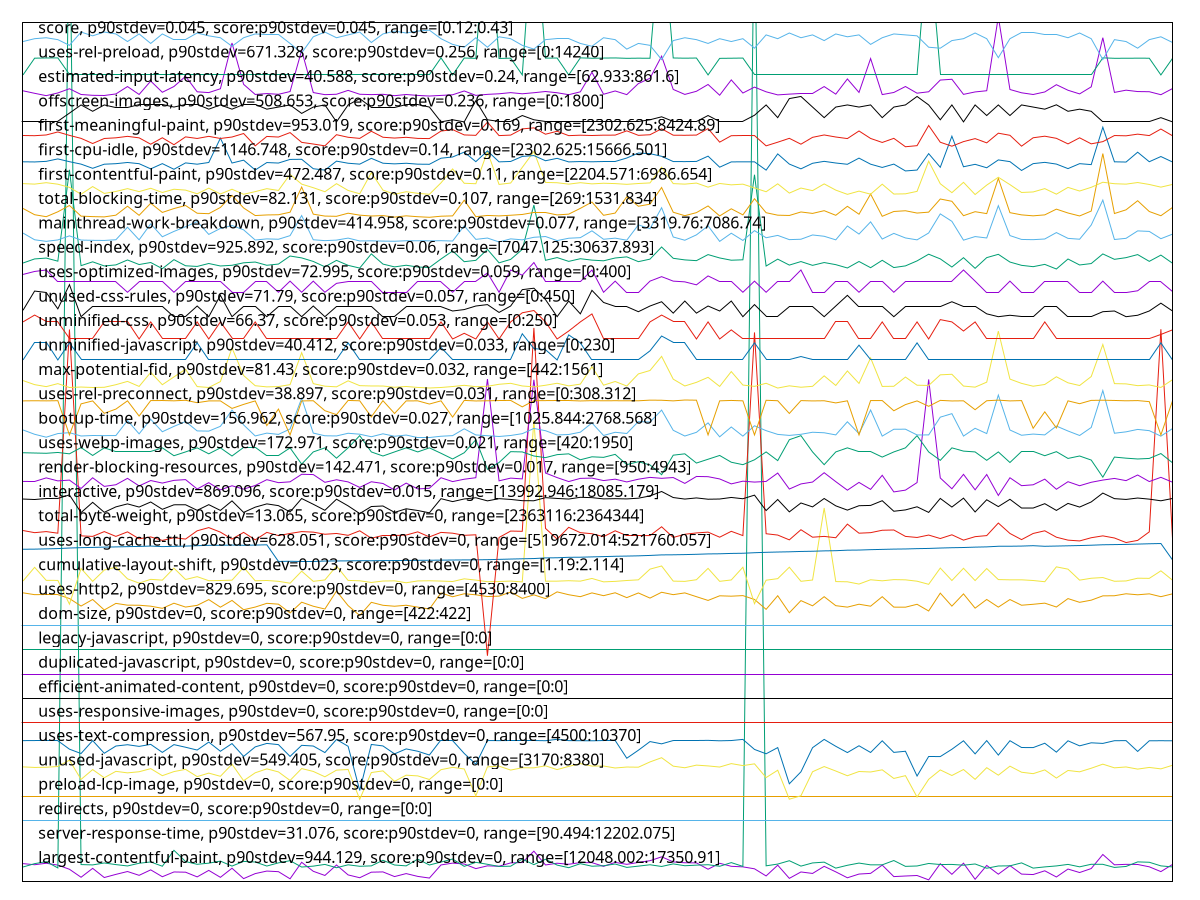 reset

$largestContentfulPaintP90Stdev944129ScoreP90Stdev0Range120480021735091 <<EOF
0 0.7327281230133238
1 0.6872736092032161
2 0.7479172475794389
3 0.6718675145477402
4 0.5011067379552574
5 0.17418708349986245
6 0.5387781281871895
7 0.1629147176066179
8 0.2918285096134223
9 0.4092249444877458
10 0.25274000233535965
11 0.4768992333502
12 0.1955030934020403
13 0.39084185185783094
14 0.3813141071221189
15 0.1889794817463808
16 0.4553466496293015
17 0.1708991947439853
18 0.5434370596874234
19 0.11815951423256088
20 0.32365832076258183
21 0.4274143256902523
22 0.40286624782088554
23 0.11073678915912222
24 0.7874393627696237
25 0.41838520236459953
26 0.24793520579802086
27 0.6766136106525309
28 0.26970564565254485
29 0.15455345014561273
30 0.3821848671234229
31 0.3929899554224807
32 0.2017834859069927
33 0.32421353825005683
34 0.20906233954292253
35 0.14142205262913077
36 0.6782972055113219
37 0.7538147582064321
38 0.7164978964359823
39 0.527791733080432
40 0.641249701197395
41 0.6253339095785506
42 0.7618826342602318
43 0.776102869422707
44 1.2421124235114394
45 0.6774576785703563
46 0.7488442713915617
47 0.7057795297193503
48 0.7754613733749398
49 0.7729089013589081
50 0.6204539100342306
51 0.7828798897381208
52 0.7028249043625987
53 0.7816341115017096
54 0.8526251963141824
55 1.0106493081101853
56 0.8033038745766374
57 0.76751887258462
58 0.7626475119718825
59 0.5026804633252047
60 0.7467303912866416
61 0.6224911473102392
62 0.5996457142513587
63 0.5201548068059596
64 0.22756792779245583
65 0.6690268566345585
66 0.12911822045604193
67 0.39082357719486716
68 0.33029601061734226
69 0.6216138527324828
70 0.39504723944998155
71 0.1526251963141827
72 0.30477716050027404
73 0.3331029988484593
74 0.6726143391074944
75 0.20088448324474495
76 0.22518912045233908
77 0.24583350880174315
78 0.06745972912994036
79 0.7300586931543278
80 0.29460603687273235
81 0.7505581025108925
82 0.09175240473995805
83 0.6585098434771166
84 0.30003782048300165
85 0.6501175644668411
86 0.30358764607468247
87 0.2849973298423194
88 0.4384052617738674
89 0.18524380837014398
90 0.5097960633053318
91 0.36730264613955343
92 0.5305226322603027
93 1.10668554162462
94 0.6838081793277655
95 0.7027523594884104
96 0.6975088602844277
97 0.601805557902519
98 0.4051303124287018
99 0.6981469229106687
EOF

$serverResponseTimeP90Stdev31076ScoreP90Stdev0Range9049412202075 <<EOF
0 0.5945388992413154
1 0.7315014974044991
2 0.8130834220684151
3 0.5560755690137099
4 40.845656961267125
5 0.6935838879275924
6 0.6795149407693335
7 0.7596127711965929
8 0.6922828097963534
9 0.6369221016904036
10 0.7475370358046056
11 0.8011108412085721
12 0.6254120524424334
13 1.2775782976174632
14 0.8177819446293094
15 0.7047279049647281
16 0.7514136496738989
17 0.8350120790629578
18 0.6318741847464399
19 0.8228764474910158
20 0.7982524623985096
21 0.6332018834021034
22 0.7635725742047121
23 0.8534201717023828
24 0.5924425329428993
25 0.6295781645148413
26 0.6998829695194999
27 0.5640916744309865
28 0.6842101357646748
29 0.6235319779049651
30 0.6399268933847999
31 0.8698683282310664
32 0.675941135365367
33 0.6403894249966727
34 0.9157953879941436
35 0.6760110142419808
36 0.7968981432184217
37 0.9220678490616268
38 0.6200247238120594
39 0.7853947491015576
40 0.7049042659390392
41 0.6166006588579798
42 0.6270492146945298
43 0.9168868294955412
44 0.6911414548116601
45 0.9117790163716227
46 0.6723839677891658
47 0.5659950419273263
48 0.7306429854918145
49 0.6264336150672172
50 0.6453774457606818
51 0.7160316451484097
52 0.5775782976174634
53 0.6294417343271665
54 0.6858606082789833
55 0.6156290097164917
56 0.7211760614934117
57 0.646106182616798
58 0.6703142220151739
59 0.6876541661120728
60 0.623202548915214
61 0.7741708704911489
62 0.6192593837348599
63 40.460597730600284
64 0.6422994476241185
65 0.7140251231199257
66 0.8512173233062694
67 0.6307195194995345
68 0.7606909024357782
69 0.7932378211100761
70 0.5479629641953949
71 0.6642513975775326
72 0.7546813190469855
73 0.6822036137361909
74 0.6827260415280184
75 0.8591835152402505
76 0.6199947757220821
77 0.6358373153201121
78 0.7383962132304009
79 0.6954639624650609
80 0.6992939904166116
81 0.6682677692000536
82 0.7180315120457876
83 0.5435772327964864
84 0.6354746106748306
85 0.6420731731665117
86 0.7631333355517107
87 0.5487216491414884
88 0.5980594635964331
89 0.6380568015439907
90 0.7005251896712368
91 0.601104186077466
92 0.7061487754558768
93 0.7034900505789967
94 0.5763604086250502
95 0.6169633635032613
96 0.8033469652602159
97 0.7886990216957276
98 0.6401564954079598
99 0.5968082989484895
EOF

$redirectsP90Stdev0ScoreP90Stdev0Range00 <<EOF
0 2.5
1 2.5
2 2.5
3 2.5
4 2.5
5 2.5
6 2.5
7 2.5
8 2.5
9 2.5
10 2.5
11 2.5
12 2.5
13 2.5
14 2.5
15 2.5
16 2.5
17 2.5
18 2.5
19 2.5
20 2.5
21 2.5
22 2.5
23 2.5
24 2.5
25 2.5
26 2.5
27 2.5
28 2.5
29 2.5
30 2.5
31 2.5
32 2.5
33 2.5
34 2.5
35 2.5
36 2.5
37 2.5
38 2.5
39 2.5
40 2.5
41 2.5
42 2.5
43 2.5
44 2.5
45 2.5
46 2.5
47 2.5
48 2.5
49 2.5
50 2.5
51 2.5
52 2.5
53 2.5
54 2.5
55 2.5
56 2.5
57 2.5
58 2.5
59 2.5
60 2.5
61 2.5
62 2.5
63 2.5
64 2.5
65 2.5
66 2.5
67 2.5
68 2.5
69 2.5
70 2.5
71 2.5
72 2.5
73 2.5
74 2.5
75 2.5
76 2.5
77 2.5
78 2.5
79 2.5
80 2.5
81 2.5
82 2.5
83 2.5
84 2.5
85 2.5
86 2.5
87 2.5
88 2.5
89 2.5
90 2.5
91 2.5
92 2.5
93 2.5
94 2.5
95 2.5
96 2.5
97 2.5
98 2.5
99 2.5
EOF

$preloadLcpImageP90Stdev0ScoreP90Stdev0Range00 <<EOF
0 3.5
1 3.5
2 3.5
3 3.5
4 3.5
5 3.5
6 3.5
7 3.5
8 3.5
9 3.5
10 3.5
11 3.5
12 3.5
13 3.5
14 3.5
15 3.5
16 3.5
17 3.5
18 3.5
19 3.5
20 3.5
21 3.5
22 3.5
23 3.5
24 3.5
25 3.5
26 3.5
27 3.5
28 3.5
29 3.5
30 3.5
31 3.5
32 3.5
33 3.5
34 3.5
35 3.5
36 3.5
37 3.5
38 3.5
39 3.5
40 3.5
41 3.5
42 3.5
43 3.5
44 3.5
45 3.5
46 3.5
47 3.5
48 3.5
49 3.5
50 3.5
51 3.5
52 3.5
53 3.5
54 3.5
55 3.5
56 3.5
57 3.5
58 3.5
59 3.5
60 3.5
61 3.5
62 3.5
63 3.5
64 3.5
65 3.5
66 3.5
67 3.5
68 3.5
69 3.5
70 3.5
71 3.5
72 3.5
73 3.5
74 3.5
75 3.5
76 3.5
77 3.5
78 3.5
79 3.5
80 3.5
81 3.5
82 3.5
83 3.5
84 3.5
85 3.5
86 3.5
87 3.5
88 3.5
89 3.5
90 3.5
91 3.5
92 3.5
93 3.5
94 3.5
95 3.5
96 3.5
97 3.5
98 3.5
99 3.5
EOF

$unusedJavascriptP90Stdev549405ScoreP90Stdev0Range31708380 <<EOF
0 4.6959672897196265
1 4.6730700934579446
2 4.67961214953271
3 4.712322429906543
4 4.970733644859813
5 4.182415887850468
6 4.584752336448599
7 4.251107476635514
8 4.512789719626168
9 4.450640186915888
10 4.496434579439253
11 4.624004672897197
12 4.336154205607476
13 4.502976635514019
14 4.594565420560748
15 4.296901869158878
16 4.4408271028037385
17 4.309985981308412
18 4.8039112149532714
19 4.130079439252336
20 4.453911214953271
21 4.614191588785047
22 4.489892523364486
23 4.139892523364486
24 4.62727570093458
25 4.509518691588785
26 4.2903598130841125
27 4.561855140186916
28 4.588023364485982
29 3.3679299065420563
30 4.4637242990654205
31 4.532415887850467
32 4.103911214953271
33 4.3557803738317755
34 4.326341121495327
35 4.179144859813084
36 4.581481308411215
37 4.676341121495327
38 4.6109205607476635
39 3.511855140186916
40 4.6959672897196265
41 4.725406542056075
42 4.5651261682243
43 4.659985981308411
44 4.656714953271028
45 4.7384906542056076
46 4.584752336448599
47 4.715593457943926
48 4.830079439252337
49 4.728677570093458
50 4.731948598130842
51 4.650172897196262
52 4.68942523364486
53 4.682883177570094
54 4.898771028037384
55 5.072135514018692
56 4.725406542056075
57 4.659985981308411
58 4.767929906542056
59 4.735219626168225
60 4.68942523364486
61 4.830079439252337
62 4.748303738317757
63 4.820266355140188
64 4.25764953271028
65 4.558584112149533
66 3.3712009345794396
67 3.511855140186916
68 4.496434579439253
69 4.709051401869159
70 4.5258738317757015
71 4.332883177570094
72 4.506247663551402
73 4.486621495327103
74 4.574939252336449
75 4.221668224299066
76 4.336154205607476
77 3.4595186915887854
78 4.1856869158878505
79 4.571668224299065
80 4.342696261682243
81 4.588023364485982
82 4.1856869158878505
83 4.663257009345795
84 4.3557803738317755
85 4.725406542056075
86 4.476808411214954
87 4.4179299065420565
88 4.571668224299065
89 4.238023364485981
90 4.548771028037383
91 4.493163551401869
92 4.640359813084112
93 4.807182242990654
94 4.656714953271028
95 4.692696261682244
96 4.604378504672898
97 4.6730700934579446
98 4.614191588785047
99 4.76138785046729
EOF

$usesTextCompressionP90Stdev56795ScoreP90Stdev0Range450010370 <<EOF
0 5.771535714285713
1 5.775107142857142
2 5.767964285714285
3 5.767964285714285
4 5.421535714285714
5 5.242964285714285
6 5.771535714285713
7 5.253678571428571
8 5.550107142857142
9 5.603678571428571
10 5.535821428571428
11 5.617964285714285
12 5.289392857142857
13 5.60725
14 5.500107142857143
15 5.385821428571428
16 5.710821428571428
17 5.335821428571428
18 5.650107142857142
19 5.125107142857143
20 5.514392857142857
21 5.6572499999999994
22 5.60725
23 5.125107142857143
24 5.578678571428571
25 5.550107142857142
26 5.2822499999999994
27 5.817964285714286
28 5.539392857142857
29 3.728678571428571
30 5.614392857142857
31 5.553678571428571
32 5.228678571428571
33 5.43225
34 5.335821428571428
35 5.18225
36 5.764392857142857
37 5.764392857142857
38 5.246535714285714
39 4.803678571428571
40 5.775107142857142
41 5.771535714285713
42 5.764392857142857
43 5.764392857142857
44 5.764392857142857
45 5.767964285714285
46 5.825107142857142
47 5.771535714285713
48 5.767964285714285
49 5.764392857142857
50 5.775107142857142
51 5.778678571428571
52 5.050107142857142
53 5.378678571428571
54 5.73225
55 5.639392857142857
56 5.775107142857142
57 5.767964285714285
58 5.767964285714285
59 5.7822499999999994
60 5.764392857142857
61 5.775107142857142
62 5.821535714285714
63 5.410821428571428
64 5.23225
65 5.485821428571429
66 4.003678571428571
67 4.492964285714285
68 5.48225
69 5.821535714285714
70 5.539392857142857
71 5.2822499999999994
72 5.560821428571428
73 5.285821428571428
74 5.764392857142857
75 5.289392857142857
76 5.335821428571428
77 4.321535714285714
78 5.121535714285714
79 5.117964285714285
80 5.417964285714286
81 5.764392857142857
82 5.228678571428571
83 5.771535714285713
84 5.178678571428571
85 5.767964285714285
86 5.489392857142857
87 5.485821428571429
88 5.664392857142857
89 5.300107142857142
90 5.764392857142857
91 5.55725
92 5.68225
93 5.6572499999999994
94 5.767964285714285
95 5.771535714285713
96 5.328678571428571
97 5.764392857142857
98 5.767964285714285
99 5.764392857142857
EOF

$usesResponsiveImagesP90Stdev0ScoreP90Stdev0Range00 <<EOF
0 6.5
1 6.5
2 6.5
3 6.5
4 6.5
5 6.5
6 6.5
7 6.5
8 6.5
9 6.5
10 6.5
11 6.5
12 6.5
13 6.5
14 6.5
15 6.5
16 6.5
17 6.5
18 6.5
19 6.5
20 6.5
21 6.5
22 6.5
23 6.5
24 6.5
25 6.5
26 6.5
27 6.5
28 6.5
29 6.5
30 6.5
31 6.5
32 6.5
33 6.5
34 6.5
35 6.5
36 6.5
37 6.5
38 6.5
39 6.5
40 6.5
41 6.5
42 6.5
43 6.5
44 6.5
45 6.5
46 6.5
47 6.5
48 6.5
49 6.5
50 6.5
51 6.5
52 6.5
53 6.5
54 6.5
55 6.5
56 6.5
57 6.5
58 6.5
59 6.5
60 6.5
61 6.5
62 6.5
63 6.5
64 6.5
65 6.5
66 6.5
67 6.5
68 6.5
69 6.5
70 6.5
71 6.5
72 6.5
73 6.5
74 6.5
75 6.5
76 6.5
77 6.5
78 6.5
79 6.5
80 6.5
81 6.5
82 6.5
83 6.5
84 6.5
85 6.5
86 6.5
87 6.5
88 6.5
89 6.5
90 6.5
91 6.5
92 6.5
93 6.5
94 6.5
95 6.5
96 6.5
97 6.5
98 6.5
99 6.5
EOF

$efficientAnimatedContentP90Stdev0ScoreP90Stdev0Range00 <<EOF
0 7.5
1 7.5
2 7.5
3 7.5
4 7.5
5 7.5
6 7.5
7 7.5
8 7.5
9 7.5
10 7.5
11 7.5
12 7.5
13 7.5
14 7.5
15 7.5
16 7.5
17 7.5
18 7.5
19 7.5
20 7.5
21 7.5
22 7.5
23 7.5
24 7.5
25 7.5
26 7.5
27 7.5
28 7.5
29 7.5
30 7.5
31 7.5
32 7.5
33 7.5
34 7.5
35 7.5
36 7.5
37 7.5
38 7.5
39 7.5
40 7.5
41 7.5
42 7.5
43 7.5
44 7.5
45 7.5
46 7.5
47 7.5
48 7.5
49 7.5
50 7.5
51 7.5
52 7.5
53 7.5
54 7.5
55 7.5
56 7.5
57 7.5
58 7.5
59 7.5
60 7.5
61 7.5
62 7.5
63 7.5
64 7.5
65 7.5
66 7.5
67 7.5
68 7.5
69 7.5
70 7.5
71 7.5
72 7.5
73 7.5
74 7.5
75 7.5
76 7.5
77 7.5
78 7.5
79 7.5
80 7.5
81 7.5
82 7.5
83 7.5
84 7.5
85 7.5
86 7.5
87 7.5
88 7.5
89 7.5
90 7.5
91 7.5
92 7.5
93 7.5
94 7.5
95 7.5
96 7.5
97 7.5
98 7.5
99 7.5
EOF

$duplicatedJavascriptP90Stdev0ScoreP90Stdev0Range00 <<EOF
0 8.5
1 8.5
2 8.5
3 8.5
4 8.5
5 8.5
6 8.5
7 8.5
8 8.5
9 8.5
10 8.5
11 8.5
12 8.5
13 8.5
14 8.5
15 8.5
16 8.5
17 8.5
18 8.5
19 8.5
20 8.5
21 8.5
22 8.5
23 8.5
24 8.5
25 8.5
26 8.5
27 8.5
28 8.5
29 8.5
30 8.5
31 8.5
32 8.5
33 8.5
34 8.5
35 8.5
36 8.5
37 8.5
38 8.5
39 8.5
40 8.5
41 8.5
42 8.5
43 8.5
44 8.5
45 8.5
46 8.5
47 8.5
48 8.5
49 8.5
50 8.5
51 8.5
52 8.5
53 8.5
54 8.5
55 8.5
56 8.5
57 8.5
58 8.5
59 8.5
60 8.5
61 8.5
62 8.5
63 8.5
64 8.5
65 8.5
66 8.5
67 8.5
68 8.5
69 8.5
70 8.5
71 8.5
72 8.5
73 8.5
74 8.5
75 8.5
76 8.5
77 8.5
78 8.5
79 8.5
80 8.5
81 8.5
82 8.5
83 8.5
84 8.5
85 8.5
86 8.5
87 8.5
88 8.5
89 8.5
90 8.5
91 8.5
92 8.5
93 8.5
94 8.5
95 8.5
96 8.5
97 8.5
98 8.5
99 8.5
EOF

$legacyJavascriptP90Stdev0ScoreP90Stdev0Range00 <<EOF
0 9.5
1 9.5
2 9.5
3 9.5
4 9.5
5 9.5
6 9.5
7 9.5
8 9.5
9 9.5
10 9.5
11 9.5
12 9.5
13 9.5
14 9.5
15 9.5
16 9.5
17 9.5
18 9.5
19 9.5
20 9.5
21 9.5
22 9.5
23 9.5
24 9.5
25 9.5
26 9.5
27 9.5
28 9.5
29 9.5
30 9.5
31 9.5
32 9.5
33 9.5
34 9.5
35 9.5
36 9.5
37 9.5
38 9.5
39 9.5
40 9.5
41 9.5
42 9.5
43 9.5
44 9.5
45 9.5
46 9.5
47 9.5
48 9.5
49 9.5
50 9.5
51 9.5
52 9.5
53 9.5
54 9.5
55 9.5
56 9.5
57 9.5
58 9.5
59 9.5
60 9.5
61 9.5
62 9.5
63 9.5
64 9.5
65 9.5
66 9.5
67 9.5
68 9.5
69 9.5
70 9.5
71 9.5
72 9.5
73 9.5
74 9.5
75 9.5
76 9.5
77 9.5
78 9.5
79 9.5
80 9.5
81 9.5
82 9.5
83 9.5
84 9.5
85 9.5
86 9.5
87 9.5
88 9.5
89 9.5
90 9.5
91 9.5
92 9.5
93 9.5
94 9.5
95 9.5
96 9.5
97 9.5
98 9.5
99 9.5
EOF

$domSizeP90Stdev0ScoreP90Stdev0Range422422 <<EOF
0 10.5
1 10.5
2 10.5
3 10.5
4 10.5
5 10.5
6 10.5
7 10.5
8 10.5
9 10.5
10 10.5
11 10.5
12 10.5
13 10.5
14 10.5
15 10.5
16 10.5
17 10.5
18 10.5
19 10.5
20 10.5
21 10.5
22 10.5
23 10.5
24 10.5
25 10.5
26 10.5
27 10.5
28 10.5
29 10.5
30 10.5
31 10.5
32 10.5
33 10.5
34 10.5
35 10.5
36 10.5
37 10.5
38 10.5
39 10.5
40 10.5
41 10.5
42 10.5
43 10.5
44 10.5
45 10.5
46 10.5
47 10.5
48 10.5
49 10.5
50 10.5
51 10.5
52 10.5
53 10.5
54 10.5
55 10.5
56 10.5
57 10.5
58 10.5
59 10.5
60 10.5
61 10.5
62 10.5
63 10.5
64 10.5
65 10.5
66 10.5
67 10.5
68 10.5
69 10.5
70 10.5
71 10.5
72 10.5
73 10.5
74 10.5
75 10.5
76 10.5
77 10.5
78 10.5
79 10.5
80 10.5
81 10.5
82 10.5
83 10.5
84 10.5
85 10.5
86 10.5
87 10.5
88 10.5
89 10.5
90 10.5
91 10.5
92 10.5
93 10.5
94 10.5
95 10.5
96 10.5
97 10.5
98 10.5
99 10.5
EOF

$usesHttp2P90Stdev829695ScoreP90Stdev0Range45308400 <<EOF
0 11.82645925925926
1 11.751274074074074
2 11.746088888888888
3 11.746088888888888
4 11.593125925925925
5 11.284607407407407
6 11.554237037037037
7 11.123866666666666
8 11.393496296296297
9 11.320903703703703
10 11.318311111111111
11 11.279422222222221
12 11.191274074074073
13 11.401274074074074
14 11.243125925925925
15 11.313125925925926
16 11.549051851851852
17 11.23794074074074
18 11.515348148148147
19 11.134237037037037
20 11.243125925925925
21 11.396088888888888
22 11.362385185185184
23 11.002014814814814
24 11.442755555555555
25 11.27682962962963
26 11.162755555555556
27 11.899051851851851
28 11.302755555555555
29 10.895718518518517
30 11.43757037037037
31 11.31571851851852
32 11.27682962962963
33 11.318311111111111
34 11.240533333333333
35 11.162755555555556
36 11.821274074074074
37 11.665718518518519
38 11.78757037037037
39 11.746088888888888
40 11.673496296296296
41 11.691644444444444
42 11.860162962962963
43 11.59831111111111
44 11.743496296296296
45 11.590533333333333
46 11.865348148148147
47 11.748681481481482
48 11.66831111111111
49 11.823866666666667
50 11.709792592592592
51 11.829051851851851
52 11.629422222222221
53 11.821274074074074
54 11.611274074074075
55 11.849792592592593
56 11.751274074074074
57 11.823866666666667
58 11.66831111111111
59 11.515348148148147
60 11.704607407407407
61 11.689051851851852
62 11.712385185185184
63 11.554237037037037
64 11.149792592592593
65 11.7072
66 11.009792592592593
67 11.50757037037037
68 11.294977777777778
69 11.66831111111111
70 11.300162962962963
71 11.240533333333333
72 11.359792592592592
73 11.279422222222221
74 11.66831111111111
75 11.240533333333333
76 11.23794074074074
77 11.357199999999999
78 11.082385185185185
79 11.813496296296297
80 11.282014814814815
81 11.782385185185184
82 11.199051851851852
83 11.554237037037037
84 11.240533333333333
85 11.551644444444443
86 11.318311111111111
87 11.357199999999999
88 11.403866666666666
89 11.245718518518519
90 11.590533333333333
91 11.43757037037037
92 11.525718518518518
93 11.702014814814815
94 11.7072
95 11.78757037037037
96 11.746088888888888
97 11.784977777777778
98 11.66831111111111
99 11.784977777777778
EOF

$cumulativeLayoutShiftP90Stdev0023ScoreP90Stdev0Range1192114 <<EOF
0 12.310071231187914
1 12.870961371561426
2 12.337853405481011
3 12.33472708037384
4 11.362530290558244
5 12.823710637792585
6 12.296553633764653
7 12.759633478948706
8 12.875863666005472
9 12.39968742882422
10 12.224764011628958
11 12.378656148990801
12 12.346606673585185
13 12.838660286681133
14 12.372579050554044
15 12.488865963055316
16 12.323564715115278
17 12.331296966674216
18 12.345198721797173
19 12.870767689751393
20 12.319449211568632
21 12.332215849782095
22 12.297676963389332
23 12.220778942058116
24 12.712952279697596
25 12.297459237176511
26 12.354200932381922
27 12.924306283584182
28 12.335346596848401
29 12.31909103287884
30 12.2515226129317
31 12.309410466125815
32 12.317794666465831
33 12.239009449706922
34 12.313521575350572
35 12.320236762490252
36 12.307558121263538
37 12.289589048129862
38 12.400206566826457
39 12.347910709333567
40 12.282863248288262
41 12.289589048129862
42 12.30765540436447
43 12.274209957916367
44 18.89435785073439
45 12.303080445445259
46 12.305052639218667
47 12.322709190390604
48 12.305209618767895
49 12.415479129280707
50 12.276032316368273
51 12.295678085856279
52 12.331390712207838
53 12.358588082405571
54 12.797245875674244
55 12.92586463725721
56 12.306124964308466
57 12.295379603614787
58 12.362908225929731
59 12.82861215839378
60 12.297429181673028
61 12.353535883546911
62 12.875590278382061
63 11.381511992333422
64 12.34373780322992
65 12.407224644348139
66 12.875389742535372
67 12.298782301167785
68 12.351327114959878
69 15.302601024137573
70 12.287507397049284
71 12.278316589907504
72 12.185596176959692
73 12.36187171870891
74 12.318437895696244
75 12.367766397512801
76 12.358429223523713
77 12.303016327037827
78 12.175389742535373
79 12.840605395954848
80 12.330799496271732
81 12.832502376941214
82 12.328919279248293
83 12.821540119152052
84 12.369338417803274
85 12.35885505818824
86 12.359578932898346
87 12.331410611023939
88 12.281709116954497
89 12.890705640189129
90 12.795910444016018
91 12.34645013623187
92 12.423707068639855
93 12.453137417650874
94 12.29976441829127
95 12.313047983527408
96 12.425537759721
97 12.41880400035296
98 12.727501409637654
99 12.345892527185173
EOF

$usesLongCacheTtlP90Stdev628051ScoreP90Stdev0Range519672014521760057 <<EOF
0 13.611636204154792
1 13.616094083766455
2 13.62694536900824
3 13.639199582706453
4 13.662413495670819
5 13.677095152214065
6 13.68699810101944
7 13.699186741064665
8 13.707603828549253
9 13.719193058032033
10 13.726936101929823
11 13.742561156837155
12 13.720333548935656
13 13.731210882898665
14 13.741302865293761
15 13.757412518919608
16 13.772052847933338
17 13.774520207999103
18 13.783245794690487
19 13.774286771211905
20 13.782202120948284
21 13.794303184123493
22 13.11223049656877
23 13.119450608757717
24 13.125417526718394
25 13.125384906774343
26 13.128791091291248
27 13.13172329009251
28 13.136470008214275
29 13.142865565717983
30 13.140628074854874
31 13.146461322601226
32 13.15037251588771
33 13.15281578674012
34 13.157260361416434
35 13.160961948285973
36 13.16572284578092
37 13.170277512391579
38 13.174892370331605
39 13.178435185674402
40 13.184446520992992
41 13.197154831725328
42 13.209698720596776
43 13.220902231054652
44 13.230622503382222
45 13.257356864545102
46 13.262689093871586
47 13.281944224374826
48 13.285592106912134
49 13.298477691513085
50 13.310319922521956
51 13.323807396434518
52 13.332156976377888
53 13.342065703274585
54 13.35828917249728
55 13.380391428727648
56 13.384419797059621
57 13.39291384500089
58 13.40492837922909
59 13.420588335634761
60 13.425998395885898
61 13.440865483387967
62 13.447638185285996
63 13.469517873410155
64 13.486374973030735
65 13.498205804085075
66 13.507129751938947
67 13.521460366190212
68 13.529922491879574
69 13.545127650162101
70 13.55218925133164
71 13.57372448929982
72 13.578913157820637
73 13.594658645343799
74 13.606100263714637
75 13.61769244199499
76 13.62359271627966
77 13.636582119737767
78 13.645083517327322
79 13.661657640209029
80 13.67434163431605
81 13.682908956103148
82 13.698448975315472
83 13.708892561015631
84 13.733984802689832
85 13.735036549978815
86 13.741738632761837
87 13.757372301111275
88 13.733107298047031
89 13.742758746381554
90 13.753064670972009
91 13.763367871475708
92 13.776915017162622
93 13.795096143200595
94 13.802548008032375
95 13.810115561724217
96 13.82327698838617
97 13.836292246249002
98 13.846461322601215
99 13.176175712425646
EOF

$totalByteWeightP90Stdev13065ScoreP90Stdev0Range23631162364344 <<EOF
0 14.378921875002561
1 14.291421875001106
2 14.335171875001834
3 14.269546875002561
4 22.61485937500038
5 14.160171875002561
6 14.138296875000378
7 14.335171875001834
8 14.138296875000378
9 14.324234375002561
10 14.03985937499965
11 14.116421875001834
12 13.974234375000378
13 14.083609375000378
14 14.028921875000378
15 14.36798437499965
16 14.499234375001834
17 14.31329687499965
18 14.028921875000378
19 14.302359375000378
20 13.996109375002561
21 14.302359375000378
22 14.171109375001834
23 14.25860937499965
24 14.335171875001834
25 14.31329687499965
26 14.225796875001834
27 14.25860937499965
28 14.182046875001106
29 14.36798437499965
30 14.061734375001834
31 14.182046875001106
32 14.182046875001106
33 14.192984375000378
34 14.324234375002561
35 14.116421875001834
36 14.302359375000378
37 14.269546875002561
38 14.182046875001106
39 14.20392187499965
40 9.249234375001834
41 14.09454687499965
42 14.357046875000378
43 14.346109375001106
44 22.68048437499965
45 14.466421875000378
46 14.028921875000378
47 14.510171875001106
48 14.291421875001106
49 14.247671875000378
50 14.127359375001106
51 14.36798437499965
52 14.192984375000378
53 14.192984375000378
54 14.171109375001834
55 14.53204687499965
56 14.09454687499965
57 14.225796875001834
58 14.280484375001834
59 14.31329687499965
60 14.105484375002561
61 14.346109375001106
62 14.171109375001834
63 22.494546875001106
64 14.247671875000378
65 14.192984375000378
66 13.996109375002561
67 14.411734375000378
68 14.105484375002561
69 14.138296875000378
70 14.083609375000378
71 14.64142187499965
72 14.269546875002561
73 14.291421875001106
74 14.389859375001834
75 14.400796875001106
76 14.138296875000378
77 14.09454687499965
78 14.192984375000378
79 14.050796875002561
80 14.20392187499965
81 13.98517187499965
82 14.127359375001106
83 14.171109375001834
84 14.685171875000378
85 14.25860937499965
86 14.007046875001834
87 14.25860937499965
88 14.36798437499965
89 14.105484375002561
90 13.98517187499965
91 13.952359375001834
92 14.083609375000378
93 14.160171875002561
94 14.072671875001106
95 13.886734375002561
96 13.974234375000378
97 14.324234375002561
98 22.62579687499965
99 14.061734375001834
EOF

$interactiveP90Stdev869096ScoreP90Stdev0015Range1399294618085179 <<EOF
0 15.668882441885154
1 15.64933637483385
2 15.690235299379122
3 15.694061119063536
4 15.837967858931082
5 15.11440405178286
6 15.533487670462272
7 15.12536825072258
8 15.347769114190909
9 15.47031626057763
10 15.340542394124325
11 15.547681499036297
12 15.247500195296293
13 15.432481989201598
14 15.435021345821779
15 15.206351376681116
16 15.438499986117872
17 15.202783733017661
18 15.593334594766501
19 15.120623797026889
20 15.336264379912183
21 15.470533358121344
22 15.398396901856197
23 15.13796785893108
24 15.689922241629157
25 15.454512751996107
26 15.207796742779637
27 15.662134529015695
28 15.388929417111552
29 15.074269937811223
30 15.361936882225606
31 15.383994920245598
32 15.122375705740541
33 15.270066745111203
34 15.199441137570936
35 15.10425247788088
36 15.683256375288172
37 15.563706301350068
38 15.671587216674453
39 15.721562276170413
40 15.593678571800416
41 15.684494250906203
42 15.652668479809233
43 15.60184567980305
44 15.598596836042294
45 15.725516631735237
46 15.692671297250108
47 15.66823766438884
48 15.740209585892982
49 15.726275368878099
50 15.674294199984036
51 15.684466754828692
52 15.673369271689957
53 15.70346168564364
54 15.795700645645129
55 15.9780478957061
56 15.730057349434919
57 15.667655056738463
58 15.71446630050452
59 15.661311192654587
60 15.669724550668661
61 15.733680537383464
62 15.680743189633333
63 15.828450240776036
64 15.19739593736384
65 15.650110240340643
66 15.143091515559183
67 15.507363084047132
68 15.347493380433708
69 15.690592527534726
70 15.390079283196346
71 15.215219910725299
72 15.395203050250462
73 15.407170469528257
74 15.600532714495433
75 15.168288744307933
76 15.223364712673087
77 15.351457232635745
78 15.121297506138896
79 15.693552496842605
80 15.340623225966645
81 15.705423293358063
82 15.139857248032287
83 15.639231952839888
84 15.359162097343372
85 15.658081342168256
86 15.301034506078636
87 15.299889609164474
88 15.478656185292326
89 15.20304080477848
90 15.489922068102562
91 15.33975770686815
92 15.549646529957158
93 15.913296620837768
94 15.684823320428212
95 15.652913404708501
96 15.710253879344751
97 15.664511780247183
98 15.596898373519462
99 15.691582496751108
EOF

$renderBlockingResourcesP90Stdev142471ScoreP90Stdev0017Range9504943 <<EOF
0 16.389696245733788
1 16.387307167235495
2 16.535430034129693
3 16.41239249146758
4 16.44464505119454
5 16.100617747440275
6 16.54020819112628
7 16.18662457337884
8 16.254713310580204
9 16.516317406143344
10 16.206931740614333
11 16.426726962457337
12 16.322802047781572
13 16.43389419795222
14 16.464952218430035
15 16.079116040955633
16 16.339525597269624
17 16.043279863481228
18 16.212904436860068
19 16.074337883959046
20 16.224849829351538
21 16.462563139931742
22 16.339525597269624
23 16.37416723549488
24 16.682358361774746
25 16.671607508532425
26 16.353860068259387
27 16.4589795221843
28 16.370583617747442
29 16.14601023890785
30 16.376556313993174
31 16.306078498293516
32 16.03969624573379
33 16.321607508532423
34 16.08269965870307
35 16.111368600682596
36 16.541402730375427
37 16.383723549488057
38 16.480481228668943
39 16.542597269624572
40 20.5849180887372
41 16.41478156996587
42 16.52587372013652
43 16.493621160409557
44 20.55266552901024
45 16.734918088737203
46 16.547375426621162
47 16.3849180887372
48 16.5151228668942
49 16.52587372013652
50 16.425532423208193
51 16.482870307167236
52 16.369389078498294
53 16.48167576791809
54 16.55573720136519
55 16.517511945392492
56 16.549764505119455
57 16.309662116040958
58 16.593962457337884
59 16.58440614334471
60 16.49242662116041
61 16.28935494880546
62 16.40044709897611
63 16.36341638225256
64 16.389696245733788
65 16.733723549488055
66 16.077921501706484
67 16.288160409556315
68 16.364610921501708
69 16.74686348122867
70 16.381334470989763
71 16.031334470989762
72 16.350276450511945
73 16.06478156996587
74 16.641744027303755
75 15.960856655290103
76 16.033723549488055
77 16.343109215017066
78 20.567
79 16.531846416382255
80 16.089866894197954
81 16.67996928327645
82 16.04686348122867
83 16.673996587030718
84 15.815122866894198
85 16.54020819112628
86 16.21648805460751
87 16.25232423208191
88 16.484064846416384
89 16.069559726962456
90 16.378945392491467
91 16.214098976109216
92 16.35505460750853
93 16.445839590443686
94 16.512733788395906
95 16.4231433447099
96 16.65368941979522
97 16.3849180887372
98 16.558126279863483
99 16.358638225255973
EOF

$usesWebpImagesP90Stdev172971ScoreP90Stdev0021Range4201950 <<EOF
0 17.565555555555555
1 17.554444444444446
2 17.543333333333333
3 17.576666666666668
4 17.52111111111111
5 17.776666666666667
6 17.454444444444444
7 17.765555555555558
8 17.59888888888889
9 17.59888888888889
10 17.59888888888889
11 17.59888888888889
12 17.765555555555558
13 17.443333333333335
14 17.59888888888889
15 17.765555555555558
16 17.52111111111111
17 17.765555555555558
18 17.432222222222222
19 17.765555555555558
20 17.765555555555558
21 17.432222222222222
22 17.432222222222222
23 17.765555555555558
24 17.09888888888889
25 17.59888888888889
26 17.765555555555558
27 17.343333333333334
28 17.765555555555558
29 18.265555555555558
30 17.59888888888889
31 17.432222222222222
32 17.59888888888889
33 17.765555555555558
34 17.59888888888889
35 17.765555555555558
36 17.543333333333333
37 17.310000000000002
38 17.565555555555555
39 18.09888888888889
40 16.887777777777778
41 17.165555555555557
42 17.61
43 17.59888888888889
44 17.432222222222222
45 17.365555555555556
46 17.48777777777778
47 17.52111111111111
48 17.276666666666667
49 17.39888888888889
50 17.37666666666667
51 17.49888888888889
52 17.076666666666668
53 17.19888888888889
54 17.065555555555555
55 16.665555555555557
56 17.465555555555557
57 17.52111111111111
58 17.143333333333334
59 17.29888888888889
60 17.454444444444444
61 17.17666666666667
62 17.076666666666668
63 17.276666666666667
64 17.59888888888889
65 17.243333333333336
66 18.09888888888889
67 18.265555555555558
68 17.59888888888889
69 17.076666666666668
70 17.59888888888889
71 17.765555555555558
72 17.59888888888889
73 17.59888888888889
74 17.387777777777778
75 17.59888888888889
76 17.765555555555558
77 18.265555555555558
78 17.59888888888889
79 17.254444444444445
80 17.765555555555558
81 17.632222222222225
82 17.59888888888889
83 17.254444444444445
84 17.59888888888889
85 17.165555555555557
86 17.59888888888889
87 17.59888888888889
88 17.443333333333335
89 17.61
90 17.332222222222224
91 17.432222222222222
92 17.265555555555558
93 16.565555555555555
94 17.387777777777778
95 17.343333333333334
96 17.310000000000002
97 17.332222222222224
98 17.532222222222224
99 17.154444444444447
EOF

$bootupTimeP90Stdev156962ScoreP90Stdev0027Range10258442768568 <<EOF
0 18.499640971181865
1 18.32177259021865
2 18.20262139457266
3 18.351007288288802
4 18.388246461734905
5 18.251011080980284
6 18.271719176480257
7 18.267033306152378
8 18.27000677627545
9 18.88569650882749
10 18.33911783260324
11 18.935480009355306
12 18.42533961655889
13 18.64601357783551
14 18.84424934418043
15 18.459977003647307
16 18.451145089412705
17 18.648557841705703
18 19.31266380950575
19 18.70642103932389
20 18.253396051808167
21 18.369348112187815
22 18.317285836193655
23 18.537703158679893
24 19.794392518283935
25 18.370210949500315
26 18.26100671938508
27 18.25359959291778
28 18.363560464983976
29 18.324923052610952
30 18.221143635547634
31 18.34130811193497
32 18.240692431684145
33 18.290144071707154
34 18.18569650882749
35 18.185842527449605
36 18.241449073635106
37 18.26670144564757
38 18.546530648107765
39 18.294613126505226
40 18.26362620496969
41 18.23125874373416
42 18.27232537500237
43 18.346741774600346
44 18.5603581691414
45 18.467808911560756
46 18.292630813089843
47 18.31312651786674
48 18.4071315368618
49 18.786399420982434
50 18.272869626230257
51 18.403799657393535
52 18.35412677703399
53 18.843337833993893
54 18.823089918393922
55 19.312517790883636
56 18.485419642349193
57 18.250480104172592
58 18.401644776515653
59 18.789018906567044
60 18.217625914196677
61 18.620455894158624
62 18.245856181138947
63 18.670562405577787
64 18.47039742349825
65 18.31684778032731
66 18.275471412587944
67 18.320679662956152
68 18.404680193932958
69 18.384065019374333
70 18.296365349970607
71 18.833718304161216
72 18.348648866301303
73 19.315199223762477
74 18.24680751458606
75 18.52835796686452
76 18.530464174868364
77 18.29411312334465
78 18.29544056536388
79 19.023418618322495
80 19.166702709878066
81 18.248050885277404
82 18.56761927698658
83 18.350794897565724
84 19.927937610225097
85 18.496884316588602
86 18.28171039007832
87 18.330600079646523
88 18.296290128256185
89 18.65872162276626
90 18.45576901244635
91 18.272405021523525
92 18.600172580104804
93 20.11350073009311
94 18.36481711009551
95 18.42178207194736
96 18.521057035758762
97 18.470167333548254
98 18.24609954550914
99 18.554760788626982
EOF

$usesRelPreconnectP90Stdev38897ScoreP90Stdev0031Range0308312 <<EOF
0 19.689979042729444
1 19.695670665790367
2 19.690582559040962
3 19.697899033709817
4 18.29436149964544
5 19.568175523773387
6 19.688632737111444
7 19.18177188409492
8 19.353397995810557
9 19.692699508564438
10 19.068956115726827
11 19.70179867756885
12 19.70467698613147
13 19.692151701450907
14 19.715336012679497
15 19.616271131365377
16 19.68831240924156
17 19.690127600590742
18 19.381099394510027
19 19.5463003786918
20 19.689013416631017
21 18.677845048859755
22 19.35449825246954
23 18.29436149964544
24 19.68786209320597
25 19.6964877340275
26 19.28774934840481
27 19.12683797244473
28 19.707870980149345
29 19.693962250385457
30 19.03357613257547
31 19.698511834887665
32 19.17442291239128
33 19.688669876576768
34 19.691483191075072
35 19.560729060965937
36 19.69191957979263
37 19.02567935377227
38 19.710015784271814
39 19.687091449300492
40 19.694315075306037
41 19.704454149339526
42 19.7088737457131
43 19.445327457341808
44 19.697982597506794
45 19.70135300398496
46 19.691520330540396
47 19.691492475941402
48 19.687091449300492
49 19.699598164248396
50 19.694212941776396
51 19.696627007022464
52 19.69399010498445
53 19.69424079637539
54 19.72066552595351
55 19.715939528991015
56 19.69057327417463
57 19.725679353772268
58 19.71852072183104
59 18.29436149964544
60 19.69184530086198
61 19.708056677475966
62 19.691928864658962
63 18.29436149964544
64 19.714212543853442
65 19.696738425418438
66 19.1750171438301
67 19.701288009920642
68 19.688382045720505
69 19.6951414284095
70 19.606642724958373
71 19.692968769688036
72 18.29436149964544
73 19.70332139564714
74 19.703767069231027
75 19.28539099235064
76 19.53714085805084
77 19.689189829091305
78 19.46772719736197
79 19.711018549835565
80 19.687091449300492
81 19.692978054554366
82 19.32843099023548
83 19.695986351245622
84 19.720526252958546
85 19.68930124748728
86 19.70197509002914
87 18.568241844249947
88 19.24086541585145
89 18.581041032466665
90 19.69155747000572
91 19.574907051859928
92 19.71013648753412
93 19.717109422148724
94 19.707508870362435
95 19.693321594608616
96 19.701928665697483
97 19.659120789485172
98 18.29436149964544
99 19.691501760807732
EOF

$maxPotentialFidP90Stdev8143ScoreP90Stdev0032Range4421561 <<EOF
0 20.521916666666666
1 20.35525000000001
2 20.274
3 20.396916666666666
4 20.238583333333334
5 20.25733333333333
6 20.238583333333334
7 20.246916666666667
8 20.353166666666667
9 20.48858333333333
10 20.282333333333334
11 20.857333333333333
12 20.353166666666667
13 20.671916666666664
14 20.984416666666664
15 20.276083333333332
16 20.238583333333334
17 20.480249999999995
18 21.859416666666664
19 20.728166666666667
20 20.3115
21 20.263583333333333
22 20.276083333333332
23 20.355249999999998
24 21.665666666666667
25 20.396916666666666
26 20.292749999999998
27 20.265666666666664
28 20.511499999999998
29 20.313583333333334
30 20.301083333333334
31 20.299
32 20.246916666666664
33 20.28025
34 20.240666666666666
35 20.21775
36 20.238583333333334
37 20.278166666666667
38 20.328166666666668
39 20.271916666666666
40 20.28858333333333
41 20.369833333333332
42 20.409416666666665
43 20.301083333333334
44 20.263583333333333
45 20.33025
46 20.4115
47 20.30525
48 20.376083333333334
49 21.090666666666657
50 20.332333333333334
51 20.484416666666675
52 20.299
53 20.794833333333333
54 20.934416666666667
55 21.513583333333333
56 20.58025
57 20.301083333333334
58 20.448999999999998
59 20.65525
60 20.282333333333334
61 20.890666666666664
62 20.338583333333332
63 20.284416666666665
64 20.411499999999997
65 20.215666666666667
66 20.307333333333332
67 20.249
68 20.2865
69 20.715666666666667
70 20.321916666666667
71 20.915666666666667
72 20.40525
73 21.451083333333333
74 20.282333333333334
75 20.28858333333333
76 20.665666666666663
77 20.332333333333334
78 20.321916666666667
79 20.75733333333333
80 20.78025
81 20.296916666666668
82 20.253166666666665
83 20.45733333333333
84 22.546916666666664
85 20.58233333333333
86 20.407333333333334
87 20.290666666666667
88 20.3615
89 20.678166666666662
90 20.43025
91 20.31983333333333
92 20.6865
93 21.999
94 20.396916666666666
95 20.386499999999998
96 20.313583333333334
97 20.34275
98 20.240666666666673
99 20.557333333333332
EOF

$unminifiedJavascriptP90Stdev40412ScoreP90Stdev0033Range0230 <<EOF
0 21.367
1 22.067
2 22.067
3 21.367
4 22.067
5 21.367
6 21.367
7 21.367
8 21.367
9 21.367
10 21.367
11 21.367
12 21.367
13 21.367
14 21.367
15 22.067
16 21.367
17 21.367
18 21.367
19 21.367
20 21.367
21 21.367
22 21.367
23 21.367
24 21.367
25 21.367
26 21.367
27 21.367
28 22.067
29 21.367
30 21.367
31 21.367
32 21.367
33 21.367
34 21.367
35 21.367
36 21.880333333333333
37 21.367
38 21.367
39 21.367
40 21.367
41 21.367
42 21.367
43 22.440333333333335
44 21.833666666666666
45 21.787000000000003
46 21.367
47 22.393666666666668
48 22.067
49 21.367
50 21.367
51 21.367
52 21.367
53 21.367
54 21.740333333333336
55 22.347
56 22.067
57 22.067
58 21.367
59 21.367
60 21.367
61 21.367
62 21.367
63 22.067
64 21.367
65 21.367
66 21.367
67 21.507
68 21.367
69 21.367
70 21.367
71 21.367
72 21.973666666666666
73 21.367
74 21.367
75 21.367
76 21.367
77 22.067
78 21.367
79 21.367
80 21.367
81 21.367
82 21.367
83 21.367
84 21.367
85 21.367
86 21.367
87 21.367
88 21.367
89 21.367
90 21.367
91 21.367
92 21.367
93 21.367
94 21.367
95 21.367
96 21.367
97 21.367
98 22.067
99 21.367
EOF

$unminifiedCssP90Stdev6637ScoreP90Stdev0053Range0250 <<EOF
0 22.9256
1 23.2056
2 22.9256
3 22.9256
4 22.2256
5 22.2256
6 22.2256
7 22.9256
8 22.9256
9 22.9256
10 22.2256
11 22.9256
12 22.2256
13 22.2256
14 22.2256
15 22.9256
16 22.2256
17 22.9256
18 22.2256
19 22.2256
20 22.9256
21 22.2256
22 22.2256
23 22.2256
24 22.2256
25 22.2256
26 22.2256
27 22.2256
28 22.9256
29 22.2256
30 22.9256
31 22.2256
32 22.2256
33 22.2256
34 22.2256
35 22.2256
36 22.9256
37 22.2256
38 22.458933333333334
39 22.2256
40 22.9256
41 22.2256
42 22.9256
43 23.298933333333334
44 23.392266666666668
45 22.9256
46 22.2256
47 22.552266666666668
48 22.9256
49 23.252266666666667
50 22.2256
51 22.2256
52 22.2256
53 22.2256
54 22.9256
55 23.2056
56 22.9256
57 22.9256
58 22.2256
59 22.9256
60 22.2256
61 22.598933333333335
62 22.2256
63 22.2256
64 22.2256
65 22.2256
66 22.2256
67 22.2256
68 22.2256
69 22.2256
70 22.9256
71 22.9256
72 22.2256
73 22.2256
74 22.9256
75 22.2256
76 22.2256
77 22.9256
78 22.2256
79 23.018933333333333
80 22.9256
81 22.552266666666668
82 22.9256
83 22.2256
84 22.2256
85 22.2256
86 22.2256
87 22.2256
88 22.9256
89 22.2256
90 22.2256
91 22.2256
92 22.2256
93 22.2256
94 22.2256
95 22.2256
96 22.2256
97 22.2256
98 22.412266666666667
99 22.598933333333335
EOF

$unusedCssRulesP90Stdev7179ScoreP90Stdev0057Range0450 <<EOF
0 23.401708333333332
1 24.189208333333333
2 24.130875
3 23.460041666666665
4 24.451708333333332
5 23.139208333333332
6 23.576708333333332
7 23.576708333333332
8 23.576708333333332
9 23.576708333333332
10 23.576708333333332
11 23.576708333333332
12 23.576708333333332
13 23.139208333333332
14 23.139208333333332
15 23.576708333333332
16 23.139208333333332
17 24.014208333333332
18 23.139208333333332
19 23.576708333333332
20 23.576708333333332
21 23.139208333333332
22 23.576708333333332
23 23.576708333333332
24 23.139208333333332
25 23.576708333333332
26 23.139208333333332
27 23.576708333333332
28 23.576708333333332
29 23.576708333333332
30 23.576708333333332
31 23.139208333333332
32 23.139208333333332
33 23.576708333333332
34 23.576708333333332
35 23.576708333333332
36 23.576708333333332
37 23.372541666666667
38 23.430875
39 23.576708333333332
40 23.635041666666666
41 23.314208333333333
42 23.576708333333332
43 24.247541666666667
44 24.305875
45 23.839208333333332
46 23.139208333333332
47 23.780874999999998
48 23.255875
49 24.218374999999998
50 23.722541666666665
51 23.576708333333332
52 23.576708333333332
53 23.343374999999998
54 23.576708333333332
55 23.751708333333333
56 23.285041666666665
57 23.780874999999998
58 23.285041666666665
59 23.576708333333332
60 23.372541666666667
61 23.780874999999998
62 23.139208333333332
63 23.635041666666666
64 23.139208333333332
65 23.139208333333332
66 23.576708333333332
67 23.576708333333332
68 23.576708333333332
69 23.139208333333332
70 23.576708333333332
71 24.014208333333332
72 23.576708333333332
73 23.576708333333332
74 23.576708333333332
75 23.139208333333332
76 23.576708333333332
77 23.576708333333332
78 23.576708333333332
79 23.576708333333332
80 23.751708333333333
81 23.576708333333332
82 23.576708333333332
83 23.255875
84 23.139208333333332
85 23.197541666666666
86 23.139208333333332
87 23.139208333333332
88 23.576708333333332
89 23.576708333333332
90 23.139208333333332
91 23.139208333333332
92 23.139208333333332
93 23.343374999999998
94 23.372541666666667
95 23.139208333333332
96 23.197541666666666
97 23.372541666666667
98 23.693375
99 23.372541666666667
EOF

$usesOptimizedImagesP90Stdev72995ScoreP90Stdev0059Range0400 <<EOF
0 24.870391304347827
1 24.99213043478261
2 25.053
3 24.596478260869564
4 24.596478260869564
5 24.596478260869564
6 24.596478260869564
7 24.596478260869564
8 24.596478260869564
9 24.13995652173913
10 24.596478260869564
11 24.596478260869564
12 24.596478260869564
13 24.13995652173913
14 24.596478260869564
15 24.596478260869564
16 24.596478260869564
17 24.596478260869564
18 24.13995652173913
19 24.13995652173913
20 24.596478260869564
21 24.596478260869564
22 24.13995652173913
23 24.596478260869564
24 24.13995652173913
25 24.596478260869564
26 24.13995652173913
27 24.50517391304348
28 24.596478260869564
29 24.596478260869564
30 24.596478260869564
31 24.13995652173913
32 24.13995652173913
33 24.13995652173913
34 24.596478260869564
35 24.596478260869564
36 24.596478260869564
37 24.13995652173913
38 24.596478260869564
39 24.596478260869564
40 24.931260869565218
41 24.13995652173913
42 25.053
43 24.83995652173913
44 25.357347826086958
45 24.596478260869564
46 24.596478260869564
47 24.596478260869564
48 24.596478260869564
49 25.053
50 24.13995652173913
51 24.596478260869564
52 24.13995652173913
53 24.13995652173913
54 24.596478260869564
55 24.779086956521738
56 24.596478260869564
57 24.56604347826087
58 24.444304347826087
59 24.809521739130435
60 24.596478260869564
61 24.596478260869564
62 24.13995652173913
63 24.596478260869564
64 24.13995652173913
65 24.596478260869564
66 24.596478260869564
67 25.053
68 24.13995652173913
69 24.13995652173913
70 24.596478260869564
71 24.596478260869564
72 24.13995652173913
73 24.596478260869564
74 24.596478260869564
75 24.13995652173913
76 24.596478260869564
77 24.596478260869564
78 24.596478260869564
79 24.596478260869564
80 24.596478260869564
81 25.053
82 24.596478260869564
83 24.13995652173913
84 24.13995652173913
85 24.596478260869564
86 24.13995652173913
87 24.13995652173913
88 24.596478260869564
89 24.596478260869564
90 24.596478260869564
91 24.13995652173913
92 24.13995652173913
93 24.596478260869564
94 24.13995652173913
95 24.13995652173913
96 24.20082608695652
97 24.596478260869564
98 24.596478260869564
99 24.170391304347824
EOF

$speedIndexP90Stdev925892ScoreP90Stdev006Range704712530637893 <<EOF
0 25.338185157021417
1 25.505549454901825
2 25.54101827529649
3 25.41409970680657
4 29.15594146103646
5 25.230453734683316
6 25.38688250103794
7 25.218150775396033
8 25.260713806723377
9 25.462915321918572
10 25.276061532464027
11 25.35895774453054
12 25.10682808124554
13 25.476619229712078
14 25.225281317308262
15 25.19853662044952
16 25.31844859395021
17 25.21681753784297
18 25.24499773723601
19 25.34675720734693
20 25.37775138146734
21 25.245635581357
22 25.295468168811574
23 25.624735370539444
24 25.547699828473114
25 25.40290197080591
26 25.18322344345207
27 25.446956709952456
28 25.24246344763366
29 25.130762593277865
30 25.71252329090426
31 25.294527937579627
32 25.17948455322627
33 25.24696691142436
34 25.17364931022461
35 25.15339099506576
36 25.502871592932827
37 25.830762593277864
38 25.392454301397244
39 25.44795720255439
40 25.895251501111513
41 25.346139232425976
42 25.4865000157956
43 25.89452549863298
44 27.712022092140813
45 25.449615672168452
46 25.560747286495694
47 25.40531314878752
48 25.514538831989043
49 25.45682289608636
50 25.42866479152925
51 25.543794154843344
52 25.590474633694978
53 25.393729925309167
54 25.497487139097824
55 25.994932833078728
56 25.53151361921394
57 25.465982583615578
58 25.434951226430776
59 25.683266029719853
60 25.545672557000138
61 25.453061087746036
62 25.46996600653639
63 28.954031054622053
64 25.214664749042893
65 25.49756258840138
66 25.2530927606014
67 25.39790516389936
68 25.242256326712294
69 25.35752110185471
70 25.271207535348886
71 25.13486587038587
72 25.40103494135105
73 25.14651211190486
74 25.449260891720645
75 25.152264212716716
76 25.22044075436876
77 25.42523605063549
78 25.69932677863573
79 25.50769321870585
80 25.173595921448435
81 25.5566109204577
82 25.120337510964948
83 25.55873519165677
84 25.69436730912391
85 25.377784297634893
86 25.243174562071523
87 25.188413991130357
88 25.282200595797647
89 25.09287176109529
90 25.50234116691945
91 25.258001292349444
92 25.315786938219343
93 25.71062227568703
94 25.489194706397793
95 25.558113103459394
96 25.68348444724571
97 25.406367370583435
98 25.662563577842008
99 25.330181204291122
EOF

$mainthreadWorkBreakdownP90Stdev414958ScoreP90Stdev0077Range331976708674 <<EOF
0 26.56533723856996
1 26.29071954136679
2 26.22584402566472
3 26.28361905592358
4 26.450563366607234
5 26.27795615914208
6 26.268086174629413
7 26.26305552533285
8 26.291021999817797
9 26.804423355935292
10 26.28848754376147
11 26.942045595221057
12 26.41337737548317
13 26.632728989939743
14 26.824447563023025
15 27.037374668454003
16 26.510413699129327
17 26.75561093483608
18 26.873640790244288
19 26.697121665343523
20 26.27977090984812
21 26.326888834806148
22 26.31167481031274
23 26.45916703411117
24 27.282019826385724
25 26.29064483777347
26 26.255218936189596
27 26.276533146791262
28 26.358867438864092
29 26.242049239298776
30 26.24743883025105
31 26.235652060856097
32 26.22901619532257
33 26.251170365839375
34 26.250222905631404
35 26.247579127243384
36 26.252387487798845
37 26.239432791493684
38 26.86127643453024
39 26.306970305972385
40 26.36098647006
41 26.200887559378945
42 26.327756125304216
43 26.287833431810196
44 26.392212572068143
45 26.42341134349337
46 26.256692965628538
47 26.353527042961073
48 26.376686978929424
49 26.65693659825345
50 26.311394216328072
51 26.357143790101123
52 26.273373731405442
53 26.900887559378944
54 26.74372941942033
55 27.60342930359072
56 26.404197943699
57 26.271440548173405
58 26.491653987011464
59 26.860636898889858
60 26.224244275544333
61 26.559029340031493
62 26.262521667946434
63 26.665037383031613
64 26.37388650519932
65 26.469299392219895
66 26.296258539505708
67 26.312088413134298
68 26.487456009474602
69 26.433973702773404
70 26.28772957559509
71 26.85425976287466
72 26.524264838554345
73 27.024443658654036
74 26.32058640238427
75 26.55183593060635
76 26.365301058083997
77 26.28713923500397
78 26.56835271288572
79 27.351058700886295
80 27.045783377799758
81 26.274310259380247
82 26.421401634629152
83 26.364466564285436
84 27.686827666358656
85 26.462051321628902
86 26.303783560003644
87 26.294833705116027
88 26.322470390567045
89 26.585017080312873
90 26.3478441037521
91 26.313210789072972
92 26.893752455197365
93 27.916783546989084
94 26.301690037351797
95 26.349882965238102
96 26.65414887879537
97 26.6329439905254
98 26.33463978812291
99 26.52071550685217
EOF

$totalBlockingTimeP90Stdev82131ScoreP90Stdev0107Range2691531834 <<EOF
0 27.57419581240768
1 27.316736432791732
2 27.236086506646974
3 27.43667734859675
4 27.69542299113737
5 27.258833921713443
6 27.23918842688331
7 27.227814719350075
8 27.29812491137371
9 27.66518547267356
10 27.291921070901033
11 27.787194335302807
12 27.410828013293944
13 27.56953466026588
14 27.695170701624814
15 27.37774086410635
16 27.35912934268833
17 27.614520775480056
18 28.110828013293943
19 27.593841307237817
20 27.282615310192025
21 27.307430672082717
22 27.315702459379615
23 27.419099800590843
24 28.450119150664698
25 27.339483847858197
26 27.260901868537665
27 27.251596107828657
28 27.378774837518463
29 27.299158884785818
30 27.264003788774
31 27.280547363367802
32 27.218508958641063
33 27.27124160265879
34 27.23505253323486
35 27.211271144756278
36 27.255732001477107
37 27.269173655834564
38 27.911271144756277
39 27.236086506646974
40 27.286751203840474
41 27.26813968242245
42 27.295022991137373
43 27.32707616691285
44 27.388080598227475
45 27.388080598227475
46 27.308742784342687
47 27.34057262186115
48 27.577297732644016
49 27.835390937961595
50 27.292955044313146
51 27.38394470457903
52 28.04982358197932
53 27.664151499261447
54 27.748937319054654
55 28.432393744460857
56 27.41806582717873
57 27.277445443131462
58 27.402556225997046
59 27.676559180206795
60 27.26710570901034
61 27.55972018463811
62 27.310532592319056
63 27.97180822008863
64 27.399454305760706
65 27.29812491137371
66 27.28571723042836
67 27.429439534711964
68 27.370503050221565
69 27.48217217872969
70 27.292955044313146
71 27.66104957902511
72 27.337415901033975
73 28.16356065731167
74 27.252630081240767
75 27.449085029542097
76 27.47907025849335
77 27.38497867799114
78 27.42220172082718
79 27.96070127769572
80 27.866875428360412
81 27.27641146971935
82 27.4408132422452
83 27.362231262924666
84 28.804720332348598
85 27.40096080502216
86 27.310532592319056
87 27.27124160265879
88 27.310532592319056
89 27.545244556868536
90 27.387046624815362
91 27.266071735598228
92 27.466662577548007
93 29.822744704579026
94 27.366367156573116
95 27.51754337518464
96 27.890123286558346
97 27.448051056129984
98 27.275377496307243
99 27.613486802067946
EOF

$firstContentfulPaintP90Stdev472487ScoreP90Stdev011Range22045716986654 <<EOF
0 28.590515571507847
1 28.570975242724703
2 28.62919065075402
3 28.567742404089568
4 28.43819549459163
5 28.157467516502436
6 28.470319986664908
7 28.188657815460548
8 28.270044233401983
9 28.38604755296607
10 28.263346849716314
11 28.400290498431914
12 28.228395465700686
13 28.36015187453016
14 28.325109686649043
15 28.17483573578101
16 28.405271081244855
17 28.16623902255993
18 28.361094171844275
19 28.15389209127538
20 28.26307185951108
21 28.384072154472346
22 28.310747940994062
23 28.969228472103268
24 28.56968906951429
25 28.424038011587424
26 28.258287435149963
27 28.58893377922215
28 28.311284475801727
29 28.174405292305035
30 29.038171260931787
31 28.325719159247246
32 28.154840282552367
33 28.259162688636412
34 28.19353101763742
35 28.153257937707654
36 28.62250597592579
37 29.192796061517186
38 28.604962227065446
39 28.58701142639427
40 29.8997017599531
41 28.557508274308187
42 28.615456980517557
43 29.25532934990905
44 29.905457214697332
45 28.6393089273277
46 28.626850194934928
47 28.569731432372432
48 28.629321238868894
49 28.58030041291946
50 28.606371805123484
51 28.592037134860448
52 28.56127875286903
53 28.595626742435662
54 28.619479057618484
55 29.261252782595125
56 28.59122487310219
57 28.570036260764702
58 28.613315814318067
59 28.446088247622217
60 28.597032636766908
61 28.540716189900326
62 28.568796318325568
63 28.41381511717277
64 28.25809661810199
65 28.582899097986868
66 28.20290997024338
67 28.40987426624767
68 28.303090025546645
69 28.57910375427016
70 28.324895662122263
71 28.151269830356487
72 28.283563326552645
73 28.15781562868455
74 28.567671123976087
75 28.163856940628058
76 28.172805818130723
77 28.27358079531135
78 29.508346861556863
79 28.586099335639872
80 28.220180202389212
81 28.64370582363
82 28.143868670666667
83 28.530284980735424
84 28.851269830356486
85 28.549952398092987
86 28.227660193832442
87 28.249434518730304
88 28.386222714175165
89 28.15866012305226
90 28.43638844241243
91 28.287382061934498
92 28.439388469514135
93 28.647438728177537
94 28.587066129737174
95 28.56966107319065
96 28.63572189836124
97 28.556106800449097
98 28.446780419886966
99 28.557410471361784
EOF

$firstCpuIdleP90Stdev1146748ScoreP90Stdev014Range230262515666501 <<EOF
0 29.485224079517188
1 29.478812458769852
2 29.50291896818478
3 29.60341061916341
4 29.489538203190598
5 29.389798649469746
6 29.21821514757857
7 29.38620888423321
8 29.40768596783216
9 29.45712632898433
10 29.407302716490108
11 29.194951389104254
12 29.409838875545923
13 29.17840699148462
14 29.43962695210277
15 29.386546172215006
16 29.456979326633903
17 30.453406953197774
18 29.434655672981318
19 29.551777417115677
20 29.148377037769592
21 29.45401944703838
22 29.433724479423308
23 29.582164022385555
24 29.587529876184163
25 29.20131202134262
26 29.144006900438498
27 29.511812141371887
28 29.426118146319315
29 29.389137205894798
30 29.626386269111357
31 29.426842236748254
32 29.4000716614922
33 29.425028694077753
34 29.388137469308305
35 29.38288746193809
36 29.632461941916556
37 29.682038250091985
38 29.881237490251213
39 29.49046691767524
40 29.930797382940835
41 29.48210728127777
42 29.498634727395732
43 29.704987166248767
44 29.740145049721214
45 29.52798735806587
46 29.626566705451243
47 29.480671763794657
48 29.495502585702237
49 29.485121499481405
50 29.496478469582822
51 29.497888928324343
52 29.640302178942772
53 29.8440069004385
54 29.818443365903953
55 29.70964018595156
56 29.49544121188592
57 29.492307730152767
58 29.49962977384342
59 29.716127183929633
60 29.264175760750085
61 29.4803186633449
62 29.48479151471574
63 29.483759885185403
64 29.14363463742164
65 29.808463822566498
66 29.39115021346832
67 29.1960256318957
68 29.424036930727226
69 29.503136925635076
70 29.435279595445856
71 29.382989036944128
72 29.635930634570038
73 29.38679742965079
74 29.25342783867301
75 29.390505520389087
76 29.110389593558313
77 29.146780782529557
78 29.81915526197201
79 29.260667536926707
80 30.532537769017747
81 29.281623211094917
82 29.381484842428566
83 29.24049779601763
84 29.562128620452146
85 29.491869135172863
86 29.129808108235387
87 29.409670633566922
88 29.46199898118699
89 29.39133547395097
90 29.2057377703195
91 29.408466674936626
92 29.36977986402809
93 30.901201975371603
94 29.48425261776747
95 29.474785036581167
96 29.877944878808727
97 29.487340471150286
98 29.70061086473525
99 29.47652916519741
EOF

$firstMeaningfulPaintP90Stdev953019ScoreP90Stdev0169Range2302625842489 <<EOF
0 30.562206278679174
1 30.554323319355817
2 30.58396178997573
3 30.70751426262166
4 30.567510407350152
5 30.444882623222764
6 30.233924143414217
7 30.44046907874545
8 30.466874722975913
9 30.527660657024878
10 30.466403523125038
11 30.205321818200648
12 30.46952167990043
13 30.18498081261027
14 30.506145523554345
15 30.440883767565257
16 30.527479920578582
17 30.4404902497877
18 30.50003343541879
19 30.644032274600775
20 30.138513669973698
21 30.52384080788415
22 30.49888855158532
23 30.681391997322493
24 30.28133269722138
25 30.213142088173214
26 30.13868040222862
27 30.594895768333487
28 30.489536717342226
29 30.444069391592024
30 30.735762364171112
31 30.49042697202551
32 30.457513085798855
33 30.488197257626283
34 30.442840235477536
35 30.436385456541345
36 30.743232282226586
37 30.80418536041846
38 30.585846589379223
39 30.568652243212558
40 31.110029733134247
41 30.55837423765419
42 30.578694401712703
43 30.832400593306986
44 30.875626507039286
45 30.614782873368217
46 30.735984207037966
47 30.55660929765332
48 30.574843496218165
49 30.562080158579228
50 30.576043325908365
51 30.577777456688214
52 30.75287169665839
53 30.56861649133576
54 30.593263538640272
55 30.838121387860085
56 30.574768038339947
57 30.570915485293483
58 30.57991779139545
59 30.846097021979286
60 30.29043179699901
61 30.554124377460738
62 30.56167444891742
63 30.560406081067086
64 30.138842191827766
65 30.287735166383914
66 30.446544344095457
67 30.206642578202228
68 30.486977904445755
69 30.584229764296516
70 30.500800535595594
71 30.436510340977346
72 30.747496970387374
73 30.441192683551407
74 30.277217442020294
75 30.445751706863796
76 30.101354783831773
77 30.146097021979283
78 30.972767980910994
79 30.2861185060564
80 30.124355350118908
81 30.311883087832406
82 30.434660963940267
83 30.26132021348507
84 30.65675887183176
85 30.570376241548058
86 30.125229458793314
87 30.469314829756108
88 30.533651485338673
89 30.446772118149244
90 30.218583457919642
91 30.467834586728074
92 30.22058424497873
93 30.310422285917102
94 30.561011885910325
95 30.54937168441943
96 30.617446223434403
97 30.559198343127637
98 30.827020018226634
99 30.551516055628884
EOF

$offscreenImagesP90Stdev508653ScoreP90Stdev0236Range01800 <<EOF
0 31.12014876033058
1 31.12014876033058
2 31.12014876033058
3 31.12014876033058
4 31.478826446280994
5 31.814363636363638
6 31.55403305785124
7 31.814363636363638
8 31.727586776859503
9 31.727586776859503
10 31.814363636363638
11 31.814363636363638
12 31.814363636363638
13 31.727586776859503
14 31.814363636363638
15 31.814363636363638
16 31.640809917355373
17 31.814363636363638
18 31.640809917355373
19 31.814363636363638
20 31.814363636363638
21 31.640809917355373
22 31.727586776859503
23 31.814363636363638
24 31.46725619834711
25 31.727586776859503
26 31.814363636363638
27 31.12014876033058
28 31.814363636363638
29 32.07469421487603
30 31.727586776859503
31 31.727586776859503
32 31.727586776859503
33 31.814363636363638
34 31.814363636363638
35 31.727586776859503
36 31.12014876033058
37 31.20692561983471
38 31.12014876033058
39 31.987917355371902
40 31.20692561983471
41 31.12014876033058
42 31.12014876033058
43 31.380479338842974
44 31.20692561983471
45 31.12014876033058
46 31.12014876033058
47 31.12014876033058
48 31.12014876033058
49 31.12014876033058
50 31.12014876033058
51 31.12014876033058
52 31.12014876033058
53 31.12014876033058
54 31.20692561983471
55 31.328413223140497
56 31.12014876033058
57 31.12014876033058
58 31.12014876033058
59 31.380479338842974
60 31.12014876033058
61 31.12014876033058
62 31.12014876033058
63 31.39204958677686
64 31.814363636363638
65 31.293702479338844
66 32.07469421487603
67 32.16147107438017
68 31.727586776859503
69 31.293702479338844
70 31.727586776859503
71 31.814363636363638
72 31.727586776859503
73 31.814363636363638
74 31.293702479338844
75 31.727586776859503
76 31.814363636363638
77 32.16147107438017
78 31.814363636363638
79 31.20692561983471
80 31.814363636363638
81 31.12014876033058
82 31.814363636363638
83 31.380479338842974
84 31.814363636363638
85 31.380479338842974
86 31.814363636363638
87 31.727586776859503
88 31.640809917355373
89 31.82014876033058
90 31.55403305785124
91 31.640809917355373
92 31.55403305785124
93 31.12014876033058
94 31.12014876033058
95 31.12014876033058
96 31.12014876033058
97 31.12014876033058
98 31.293702479338844
99 31.12014876033058
EOF

$estimatedInputLatencyP90Stdev40588ScoreP90Stdev024Range629338616 <<EOF
0 32.393241873065016
1 32.29084249226007
2 32.194944659442726
3 32.3054709752322
4 32.478303792569655
5 32.242080882352944
6 32.208489551083595
7 32.201446207430344
8 32.2648363003096
9 32.56715828173375
10 32.24316447368421
11 32.7914616873065
12 32.33310255417957
13 32.56878366873065
14 32.986508126934986
15 32.352607198142415
16 32.32009945820433
17 32.47776199690402
18 34.35183320433436
19 32.65817995356037
20 32.24370626934984
21 32.28000657894737
22 32.25020781733746
23 32.36235952012384
24 34.04951122291022
25 32.32172484520124
26 32.235579334365326
27 32.25183320433437
28 32.41112113003096
29 32.25183320433437
30 32.23720472136223
31 32.25020781733746
32 32.19331927244582
33 32.242080882352944
34 32.204155185758516
35 32.17923258513932
36 32.20469698142415
37 32.23016137770898
38 32.3867403250774
39 32.206322368421056
40 32.24749883900929
41 32.271337848297215
42 32.31847407120743
43 32.271337848297215
44 32.31468150154799
45 32.36452670278638
46 32.31359791021672
47 32.23395394736842
48 32.35098181114551
49 33.152297600619185
50 32.25183320433437
51 32.386740325077405
52 32.23666292569659
53 32.690687693498454
54 32.90848955108359
55 33.81220472136223
56 32.45013041795666
57 32.24533165634675
58 32.37373722910217
59 32.65330379256966
60 32.21282391640867
61 32.84022329721362
62 32.30222020123839
63 32.54440286377709
64 32.352607198142415
65 32.2258270123839
66 32.25725116099071
67 32.28542453560372
68 32.28542453560372
69 32.56715828173375
70 32.25670936532508
71 32.87923258513932
72 32.32660100619195
73 33.714681501547986
74 32.23883010835913
75 32.324975619195044
76 32.568783668730646
77 32.29571865325077
78 32.35369078947368
79 32.83372174922601
80 32.866229489164084
81 32.24749883900929
82 32.34691834365325
83 32.39649264705882
84 35.42458862229102
85 32.44687964396285
86 32.311972523219815
87 32.242080882352944
88 32.3461056501548
89 32.643551470588235
90 32.415997291021675
91 32.2664616873065
92 32.55578057275542
93 34.569635061919506
94 32.32822639318886
95 32.41924806501548
96 32.36235952012384
97 32.35585797213622
98 32.233412151702794
99 32.48426354489164
EOF

$usesRelPreloadP90Stdev671328ScoreP90Stdev0256Range014240 <<EOF
0 33.04342798634812
1 33.72957133105802
2 33.73912764505119
3 33.74199453924914
4 33.04342798634812
5 33.04342798634812
6 33.04342798634812
7 33.04342798634812
8 33.04342798634812
9 33.04342798634812
10 33.04342798634812
11 33.04342798634812
12 33.04342798634812
13 33.04342798634812
14 33.04342798634812
15 33.04342798634812
16 33.04342798634812
17 33.04342798634812
18 33.04342798634812
19 33.04342798634812
20 33.04342798634812
21 33.04342798634812
22 33.04342798634812
23 33.04342798634812
24 33.04342798634812
25 33.04342798634812
26 33.04342798634812
27 33.04342798634812
28 33.04342798634812
29 33.04342798634812
30 33.04342798634812
31 33.04342798634812
32 33.04342798634812
33 33.04342798634812
34 33.04342798634812
35 33.04342798634812
36 33.74295017064846
37 33.04342798634812
38 33.73578293515358
39 33.72335972696246
40 39.84752354948805
41 33.71762593856655
42 33.73100477815699
43 33.04342798634812
44 39.84656791808874
45 33.731960409556315
46 33.73626075085324
47 33.04342798634812
48 33.74295017064846
49 33.72766006825938
50 33.734349488054605
51 33.74008327645051
52 33.72431535836177
53 33.73004914675768
54 33.72622662116041
55 39.33578293515358
56 33.73817201365188
57 33.72909351535836
58 33.73626075085324
59 33.04342798634812
60 33.722881911262796
61 33.72813788395904
62 33.734827303754265
63 33.04342798634812
64 33.04342798634812
65 33.04342798634812
66 33.04342798634812
67 33.04342798634812
68 33.04342798634812
69 33.04342798634812
70 33.04342798634812
71 33.04342798634812
72 33.04342798634812
73 33.04342798634812
74 33.04342798634812
75 33.04342798634812
76 33.04342798634812
77 33.04342798634812
78 38.83885460750853
79 33.04342798634812
80 33.04342798634812
81 33.04342798634812
82 33.04342798634812
83 33.04342798634812
84 33.04342798634812
85 33.04342798634812
86 33.04342798634812
87 33.04342798634812
88 33.04342798634812
89 33.04342798634812
90 33.04342798634812
91 33.04342798634812
92 33.04342798634812
93 33.743427986348124
94 33.72527098976109
95 33.72718225255972
96 33.73004914675768
97 33.728615699658704
98 33.04342798634812
99 33.722404095563135
EOF

$scoreP90Stdev0045ScoreP90Stdev0045Range012043 <<EOF
0 34.411722222222224
1 34.52838888888889
2 34.56727777777778
3 34.4895
4 34.256166666666665
5 34.80061111111111
6 34.64505555555556
7 34.80061111111111
8 34.722833333333334
9 34.411722222222224
10 34.722833333333334
11 34.33394444444445
12 34.722833333333334
13 34.4895
14 34.4895
15 34.761722222222225
16 34.64505555555556
17 34.56727777777778
18 34.21727777777778
19 34.56727777777778
20 34.722833333333334
21 34.68394444444444
22 34.68394444444444
23 34.33394444444445
24 33.945055555555555
25 34.60616666666667
26 34.80061111111111
27 34.56727777777778
28 34.68394444444444
29 34.80061111111111
30 34.37283333333333
31 34.722833333333334
32 34.8395
33 34.761722222222225
34 34.8395
35 34.87838888888889
36 34.52838888888889
37 34.29505555555556
38 34.17838888888889
39 34.56727777777778
40 34.17838888888889
41 34.60616666666667
42 34.52838888888889
43 34.256166666666665
44 34.100611111111114
45 34.4895
46 34.52838888888889
47 34.52838888888889
48 34.33394444444445
49 34.21727777777778
50 34.56727777777778
51 34.4895
52 34.100611111111114
53 34.33394444444445
54 34.256166666666665
55 33.67283333333334
56 34.450611111111115
57 34.56727777777778
58 34.4895
59 34.33394444444445
60 34.52838888888889
61 34.411722222222224
62 34.52838888888889
63 34.1395
64 34.68394444444444
65 34.52838888888889
66 34.761722222222225
67 34.56727777777778
68 34.68394444444444
69 34.450611111111115
70 34.722833333333334
71 34.60616666666667
72 34.68394444444444
73 34.29505555555556
74 34.56727777777778
75 34.722833333333334
76 34.68394444444444
77 34.64505555555556
78 34.17838888888889
79 34.1395
80 34.450611111111115
81 34.52838888888889
82 34.761722222222225
83 34.52838888888889
84 33.75061111111111
85 34.52838888888889
86 34.761722222222225
87 34.761722222222225
88 34.68394444444444
89 34.68394444444444
90 34.56727777777778
91 34.761722222222225
92 34.52838888888889
93 33.67283333333334
94 34.4895
95 34.411722222222224
96 34.1395
97 34.4895
98 34.60616666666667
99 34.37283333333333
EOF

unset key
unset tics
set xrange [0:99]
set yrange [0:35.2]

set label "largest-contentful-paint, p90stdev=944.129, score:p90stdev=0, range=[12048.002:17350.91]" at character 4.2, first 1 left front
set label "server-response-time, p90stdev=31.076, score:p90stdev=0, range=[90.494:12202.075]" at character 4.2, first 2 left front
set label "redirects, p90stdev=0, score:p90stdev=0, range=[0:0]" at character 4.2, first 3 left front
set label "preload-lcp-image, p90stdev=0, score:p90stdev=0, range=[0:0]" at character 4.2, first 4 left front
set label "unused-javascript, p90stdev=549.405, score:p90stdev=0, range=[3170:8380]" at character 4.2, first 5 left front
set label "uses-text-compression, p90stdev=567.95, score:p90stdev=0, range=[4500:10370]" at character 4.2, first 6 left front
set label "uses-responsive-images, p90stdev=0, score:p90stdev=0, range=[0:0]" at character 4.2, first 7 left front
set label "efficient-animated-content, p90stdev=0, score:p90stdev=0, range=[0:0]" at character 4.2, first 8 left front
set label "duplicated-javascript, p90stdev=0, score:p90stdev=0, range=[0:0]" at character 4.2, first 9 left front
set label "legacy-javascript, p90stdev=0, score:p90stdev=0, range=[0:0]" at character 4.2, first 10 left front
set label "dom-size, p90stdev=0, score:p90stdev=0, range=[422:422]" at character 4.2, first 11 left front
set label "uses-http2, p90stdev=829.695, score:p90stdev=0, range=[4530:8400]" at character 4.2, first 12 left front
set label "cumulative-layout-shift, p90stdev=0.023, score:p90stdev=0, range=[1.19:2.114]" at character 4.2, first 13 left front
set label "uses-long-cache-ttl, p90stdev=628.051, score:p90stdev=0, range=[519672.014:521760.057]" at character 4.2, first 14 left front
set label "total-byte-weight, p90stdev=13.065, score:p90stdev=0, range=[2363116:2364344]" at character 4.2, first 15 left front
set label "interactive, p90stdev=869.096, score:p90stdev=0.015, range=[13992.946:18085.179]" at character 4.2, first 16 left front
set label "render-blocking-resources, p90stdev=142.471, score:p90stdev=0.017, range=[950:4943]" at character 4.2, first 17 left front
set label "uses-webp-images, p90stdev=172.971, score:p90stdev=0.021, range=[420:1950]" at character 4.2, first 18 left front
set label "bootup-time, p90stdev=156.962, score:p90stdev=0.027, range=[1025.844:2768.568]" at character 4.2, first 19 left front
set label "uses-rel-preconnect, p90stdev=38.897, score:p90stdev=0.031, range=[0:308.312]" at character 4.2, first 20 left front
set label "max-potential-fid, p90stdev=81.43, score:p90stdev=0.032, range=[442:1561]" at character 4.2, first 21 left front
set label "unminified-javascript, p90stdev=40.412, score:p90stdev=0.033, range=[0:230]" at character 4.2, first 22 left front
set label "unminified-css, p90stdev=66.37, score:p90stdev=0.053, range=[0:250]" at character 4.2, first 23 left front
set label "unused-css-rules, p90stdev=71.79, score:p90stdev=0.057, range=[0:450]" at character 4.2, first 24 left front
set label "uses-optimized-images, p90stdev=72.995, score:p90stdev=0.059, range=[0:400]" at character 4.2, first 25 left front
set label "speed-index, p90stdev=925.892, score:p90stdev=0.06, range=[7047.125:30637.893]" at character 4.2, first 26 left front
set label "mainthread-work-breakdown, p90stdev=414.958, score:p90stdev=0.077, range=[3319.76:7086.74]" at character 4.2, first 27 left front
set label "total-blocking-time, p90stdev=82.131, score:p90stdev=0.107, range=[269:1531.834]" at character 4.2, first 28 left front
set label "first-contentful-paint, p90stdev=472.487, score:p90stdev=0.11, range=[2204.571:6986.654]" at character 4.2, first 29 left front
set label "first-cpu-idle, p90stdev=1146.748, score:p90stdev=0.14, range=[2302.625:15666.501]" at character 4.2, first 30 left front
set label "first-meaningful-paint, p90stdev=953.019, score:p90stdev=0.169, range=[2302.625:8424.89]" at character 4.2, first 31 left front
set label "offscreen-images, p90stdev=508.653, score:p90stdev=0.236, range=[0:1800]" at character 4.2, first 32 left front
set label "estimated-input-latency, p90stdev=40.588, score:p90stdev=0.24, range=[62.933:861.6]" at character 4.2, first 33 left front
set label "uses-rel-preload, p90stdev=671.328, score:p90stdev=0.256, range=[0:14240]" at character 4.2, first 34 left front
set label "score, p90stdev=0.045, score:p90stdev=0.045, range=[0.12:0.43]" at character 4.2, first 35 left front
set terminal svg size 640, 4200 enhanced background rgb 'white'
set output "reprap/correlation/pages+cached+noexternal+nomedia+nocss+nojs/correlation.svg"

plot $largestContentfulPaintP90Stdev944129ScoreP90Stdev0Range120480021735091 with line, \
     $serverResponseTimeP90Stdev31076ScoreP90Stdev0Range9049412202075 with line, \
     $redirectsP90Stdev0ScoreP90Stdev0Range00 with line, \
     $preloadLcpImageP90Stdev0ScoreP90Stdev0Range00 with line, \
     $unusedJavascriptP90Stdev549405ScoreP90Stdev0Range31708380 with line, \
     $usesTextCompressionP90Stdev56795ScoreP90Stdev0Range450010370 with line, \
     $usesResponsiveImagesP90Stdev0ScoreP90Stdev0Range00 with line, \
     $efficientAnimatedContentP90Stdev0ScoreP90Stdev0Range00 with line, \
     $duplicatedJavascriptP90Stdev0ScoreP90Stdev0Range00 with line, \
     $legacyJavascriptP90Stdev0ScoreP90Stdev0Range00 with line, \
     $domSizeP90Stdev0ScoreP90Stdev0Range422422 with line, \
     $usesHttp2P90Stdev829695ScoreP90Stdev0Range45308400 with line, \
     $cumulativeLayoutShiftP90Stdev0023ScoreP90Stdev0Range1192114 with line, \
     $usesLongCacheTtlP90Stdev628051ScoreP90Stdev0Range519672014521760057 with line, \
     $totalByteWeightP90Stdev13065ScoreP90Stdev0Range23631162364344 with line, \
     $interactiveP90Stdev869096ScoreP90Stdev0015Range1399294618085179 with line, \
     $renderBlockingResourcesP90Stdev142471ScoreP90Stdev0017Range9504943 with line, \
     $usesWebpImagesP90Stdev172971ScoreP90Stdev0021Range4201950 with line, \
     $bootupTimeP90Stdev156962ScoreP90Stdev0027Range10258442768568 with line, \
     $usesRelPreconnectP90Stdev38897ScoreP90Stdev0031Range0308312 with line, \
     $maxPotentialFidP90Stdev8143ScoreP90Stdev0032Range4421561 with line, \
     $unminifiedJavascriptP90Stdev40412ScoreP90Stdev0033Range0230 with line, \
     $unminifiedCssP90Stdev6637ScoreP90Stdev0053Range0250 with line, \
     $unusedCssRulesP90Stdev7179ScoreP90Stdev0057Range0450 with line, \
     $usesOptimizedImagesP90Stdev72995ScoreP90Stdev0059Range0400 with line, \
     $speedIndexP90Stdev925892ScoreP90Stdev006Range704712530637893 with line, \
     $mainthreadWorkBreakdownP90Stdev414958ScoreP90Stdev0077Range331976708674 with line, \
     $totalBlockingTimeP90Stdev82131ScoreP90Stdev0107Range2691531834 with line, \
     $firstContentfulPaintP90Stdev472487ScoreP90Stdev011Range22045716986654 with line, \
     $firstCpuIdleP90Stdev1146748ScoreP90Stdev014Range230262515666501 with line, \
     $firstMeaningfulPaintP90Stdev953019ScoreP90Stdev0169Range2302625842489 with line, \
     $offscreenImagesP90Stdev508653ScoreP90Stdev0236Range01800 with line, \
     $estimatedInputLatencyP90Stdev40588ScoreP90Stdev024Range629338616 with line, \
     $usesRelPreloadP90Stdev671328ScoreP90Stdev0256Range014240 with line, \
     $scoreP90Stdev0045ScoreP90Stdev0045Range012043 with line

reset
